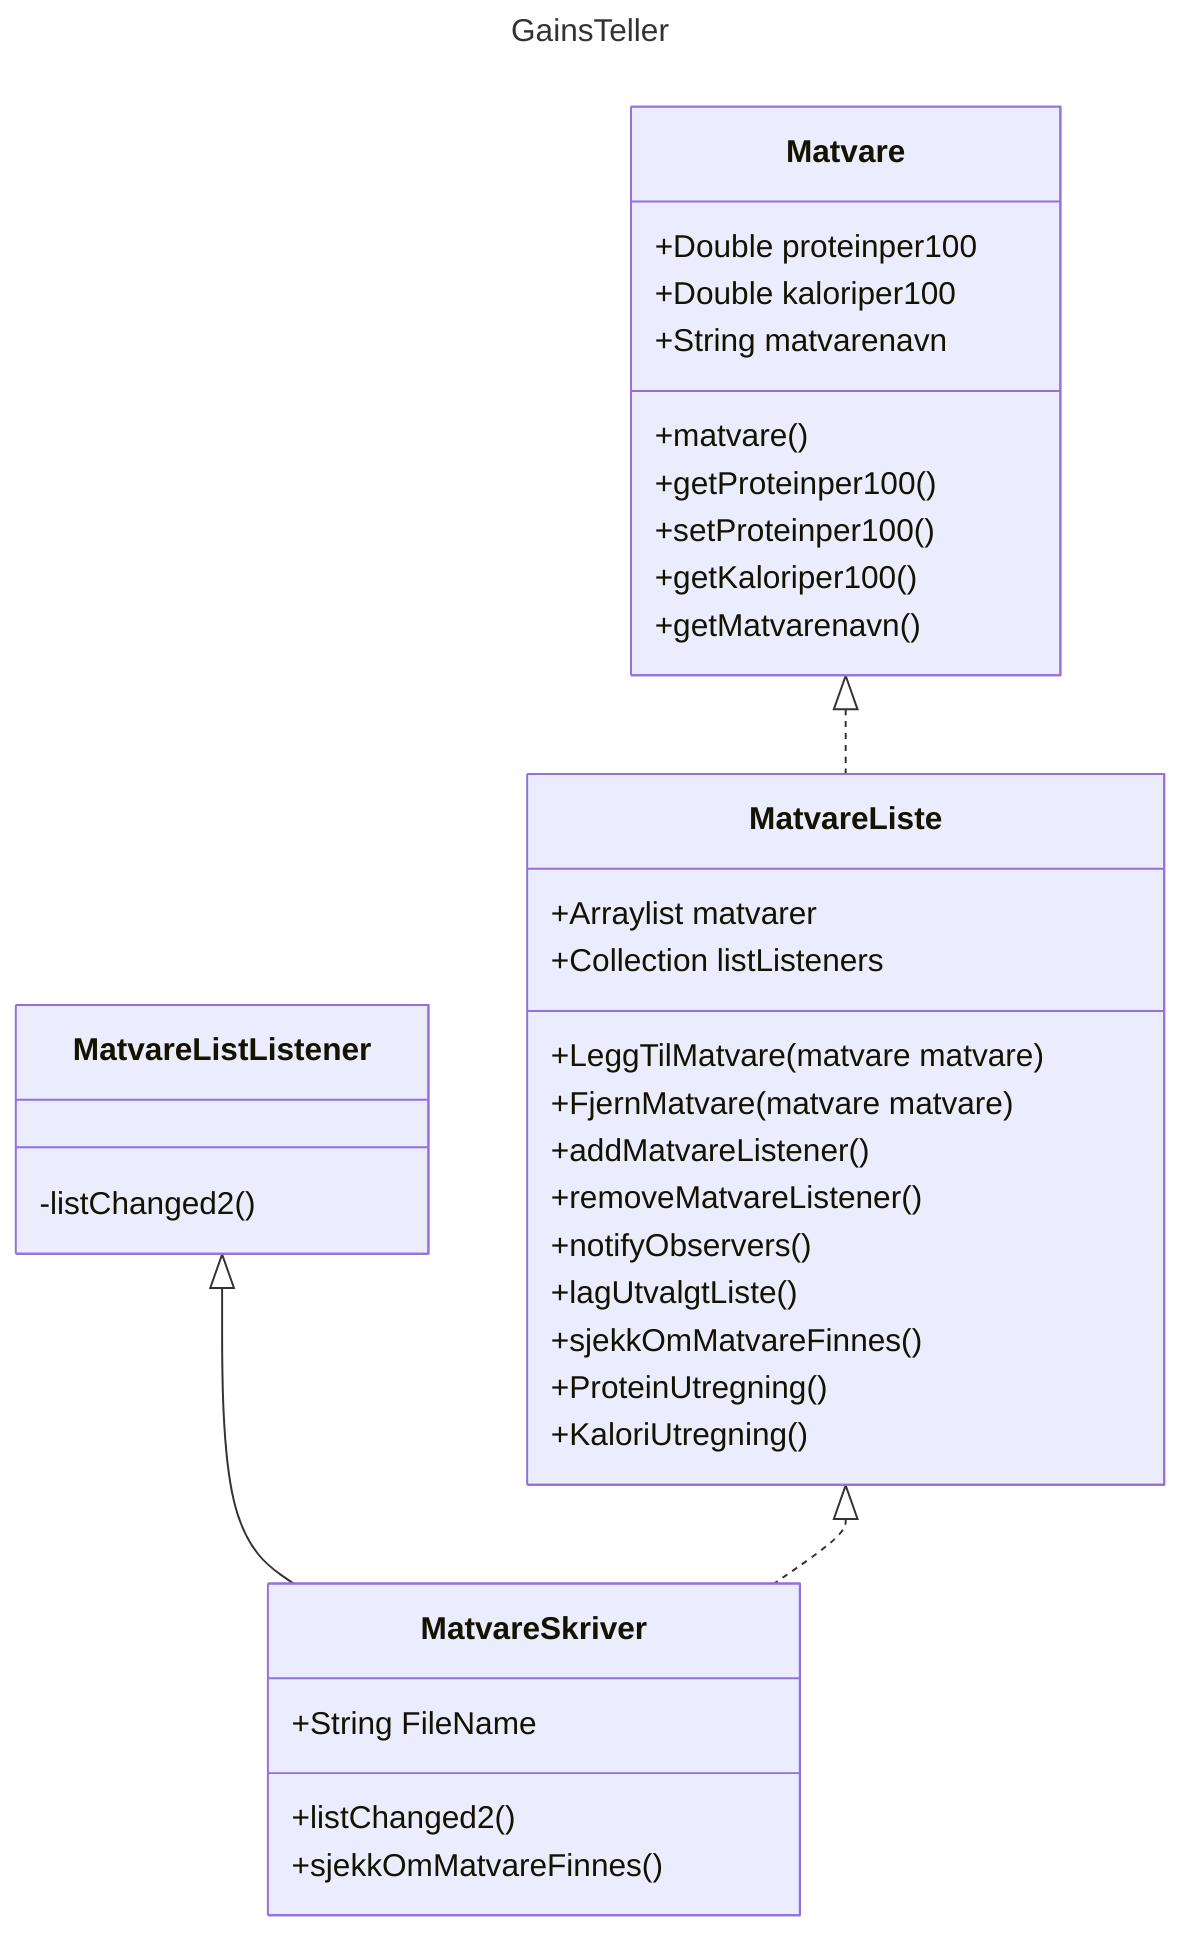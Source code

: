 ---
title: GainsTeller
---
classDiagram
    
    Matvare <|.. MatvareListe
    MatvareListListener <|-- MatvareSkriver
    MatvareListe <|.. MatvareSkriver
    Matvare : +Double proteinper100
    Matvare : +Double kaloriper100
    Matvare : +String matvarenavn
    Matvare: +matvare()
    Matvare: +getProteinper100()
    Matvare: +setProteinper100()
    Matvare: +getKaloriper100()
    Matvare: +getMatvarenavn()

    class MatvareListe{
        +Arraylist<matvare> matvarer
        +Collection<MatvareListListener> listListeners
        +LeggTilMatvare(matvare matvare)
        +FjernMatvare(matvare matvare)
        +addMatvareListener()
        +removeMatvareListener()
        +notifyObservers()
        +lagUtvalgtListe()
        +sjekkOmMatvareFinnes()
        +ProteinUtregning()
        +KaloriUtregning()
        
        
    }
    class MatvareListListener {
        
        -listChanged2()
    }
    class MatvareSkriver{
        +String FileName
        +listChanged2()
        +sjekkOmMatvareFinnes()
    }